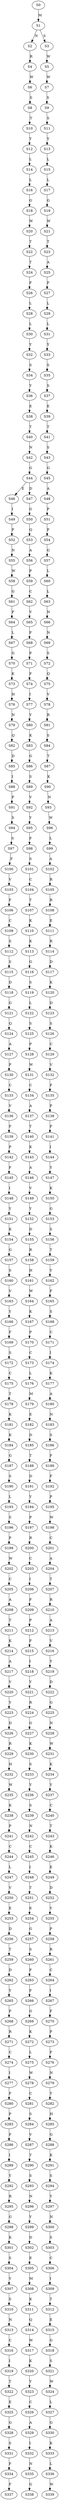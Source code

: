 strict digraph  {
	S0 -> S1 [ label = M ];
	S1 -> S2 [ label = N ];
	S1 -> S3 [ label = S ];
	S2 -> S4 [ label = R ];
	S3 -> S5 [ label = W ];
	S4 -> S6 [ label = W ];
	S5 -> S7 [ label = W ];
	S6 -> S8 [ label = S ];
	S7 -> S9 [ label = S ];
	S8 -> S10 [ label = T ];
	S9 -> S11 [ label = S ];
	S10 -> S12 [ label = Y ];
	S11 -> S13 [ label = Y ];
	S12 -> S14 [ label = L ];
	S13 -> S15 [ label = L ];
	S14 -> S16 [ label = L ];
	S15 -> S17 [ label = L ];
	S16 -> S18 [ label = G ];
	S17 -> S19 [ label = G ];
	S18 -> S20 [ label = W ];
	S19 -> S21 [ label = W ];
	S20 -> S22 [ label = T ];
	S21 -> S23 [ label = T ];
	S22 -> S24 [ label = T ];
	S23 -> S25 [ label = A ];
	S24 -> S26 [ label = F ];
	S25 -> S27 [ label = F ];
	S26 -> S28 [ label = L ];
	S27 -> S29 [ label = L ];
	S28 -> S30 [ label = L ];
	S29 -> S31 [ label = L ];
	S30 -> S32 [ label = Y ];
	S31 -> S33 [ label = Y ];
	S32 -> S34 [ label = S ];
	S33 -> S35 [ label = S ];
	S34 -> S36 [ label = Y ];
	S35 -> S37 [ label = S ];
	S36 -> S38 [ label = E ];
	S37 -> S39 [ label = E ];
	S38 -> S40 [ label = T ];
	S39 -> S41 [ label = T ];
	S40 -> S42 [ label = N ];
	S41 -> S43 [ label = S ];
	S42 -> S44 [ label = G ];
	S43 -> S45 [ label = G ];
	S44 -> S46 [ label = E ];
	S44 -> S47 [ label = D ];
	S45 -> S48 [ label = A ];
	S46 -> S49 [ label = I ];
	S47 -> S50 [ label = G ];
	S48 -> S51 [ label = P ];
	S49 -> S52 [ label = P ];
	S50 -> S53 [ label = Q ];
	S51 -> S54 [ label = P ];
	S52 -> S55 [ label = N ];
	S53 -> S56 [ label = A ];
	S54 -> S57 [ label = G ];
	S55 -> S58 [ label = W ];
	S56 -> S59 [ label = P ];
	S57 -> S60 [ label = L ];
	S58 -> S61 [ label = G ];
	S59 -> S62 [ label = C ];
	S60 -> S63 [ label = L ];
	S61 -> S64 [ label = P ];
	S62 -> S65 [ label = V ];
	S63 -> S66 [ label = N ];
	S64 -> S67 [ label = L ];
	S65 -> S68 [ label = F ];
	S66 -> S69 [ label = N ];
	S67 -> S70 [ label = G ];
	S68 -> S71 [ label = P ];
	S69 -> S72 [ label = S ];
	S70 -> S73 [ label = K ];
	S71 -> S74 [ label = F ];
	S72 -> S75 [ label = Q ];
	S73 -> S76 [ label = H ];
	S74 -> S77 [ label = I ];
	S75 -> S78 [ label = V ];
	S76 -> S79 [ label = N ];
	S77 -> S80 [ label = Y ];
	S78 -> S81 [ label = R ];
	S79 -> S82 [ label = Q ];
	S80 -> S83 [ label = K ];
	S81 -> S84 [ label = S ];
	S82 -> S85 [ label = D ];
	S83 -> S86 [ label = G ];
	S84 -> S87 [ label = T ];
	S85 -> S88 [ label = I ];
	S86 -> S89 [ label = S ];
	S87 -> S90 [ label = K ];
	S88 -> S91 [ label = P ];
	S89 -> S92 [ label = V ];
	S90 -> S93 [ label = N ];
	S91 -> S94 [ label = S ];
	S92 -> S95 [ label = Y ];
	S93 -> S96 [ label = W ];
	S94 -> S97 [ label = S ];
	S95 -> S98 [ label = F ];
	S96 -> S99 [ label = L ];
	S97 -> S100 [ label = F ];
	S98 -> S101 [ label = S ];
	S99 -> S102 [ label = A ];
	S100 -> S103 [ label = V ];
	S101 -> S104 [ label = C ];
	S102 -> S105 [ label = R ];
	S103 -> S106 [ label = F ];
	S104 -> S107 [ label = T ];
	S105 -> S108 [ label = R ];
	S106 -> S109 [ label = C ];
	S107 -> S110 [ label = K ];
	S108 -> S111 [ label = E ];
	S109 -> S112 [ label = S ];
	S110 -> S113 [ label = K ];
	S111 -> S114 [ label = R ];
	S112 -> S115 [ label = S ];
	S113 -> S116 [ label = G ];
	S114 -> S117 [ label = D ];
	S115 -> S118 [ label = D ];
	S116 -> S119 [ label = S ];
	S117 -> S120 [ label = K ];
	S118 -> S121 [ label = G ];
	S119 -> S122 [ label = L ];
	S120 -> S123 [ label = D ];
	S121 -> S124 [ label = Q ];
	S122 -> S125 [ label = S ];
	S123 -> S126 [ label = S ];
	S124 -> S127 [ label = A ];
	S125 -> S128 [ label = P ];
	S126 -> S129 [ label = C ];
	S127 -> S130 [ label = P ];
	S128 -> S131 [ label = W ];
	S129 -> S132 [ label = V ];
	S130 -> S133 [ label = C ];
	S131 -> S134 [ label = C ];
	S132 -> S135 [ label = F ];
	S133 -> S136 [ label = V ];
	S134 -> S137 [ label = A ];
	S135 -> S138 [ label = P ];
	S136 -> S139 [ label = F ];
	S137 -> S140 [ label = T ];
	S138 -> S141 [ label = F ];
	S139 -> S142 [ label = P ];
	S140 -> S143 [ label = K ];
	S141 -> S144 [ label = I ];
	S142 -> S145 [ label = F ];
	S143 -> S146 [ label = A ];
	S144 -> S147 [ label = Y ];
	S145 -> S148 [ label = I ];
	S146 -> S149 [ label = V ];
	S147 -> S150 [ label = K ];
	S148 -> S151 [ label = Y ];
	S149 -> S152 [ label = Y ];
	S150 -> S153 [ label = G ];
	S151 -> S154 [ label = K ];
	S152 -> S155 [ label = D ];
	S153 -> S156 [ label = S ];
	S154 -> S157 [ label = G ];
	S155 -> S158 [ label = R ];
	S156 -> S159 [ label = T ];
	S157 -> S160 [ label = S ];
	S158 -> S161 [ label = H ];
	S159 -> S162 [ label = Y ];
	S160 -> S163 [ label = V ];
	S161 -> S164 [ label = W ];
	S162 -> S165 [ label = F ];
	S163 -> S166 [ label = Y ];
	S164 -> S167 [ label = K ];
	S165 -> S168 [ label = S ];
	S166 -> S169 [ label = F ];
	S167 -> S170 [ label = P ];
	S168 -> S171 [ label = C ];
	S169 -> S172 [ label = S ];
	S170 -> S173 [ label = C ];
	S171 -> S174 [ label = I ];
	S172 -> S175 [ label = C ];
	S173 -> S176 [ label = L ];
	S174 -> S177 [ label = K ];
	S175 -> S178 [ label = T ];
	S176 -> S179 [ label = M ];
	S177 -> S180 [ label = A ];
	S178 -> S181 [ label = K ];
	S179 -> S182 [ label = E ];
	S180 -> S183 [ label = N ];
	S181 -> S184 [ label = K ];
	S182 -> S185 [ label = D ];
	S183 -> S186 [ label = S ];
	S184 -> S187 [ label = G ];
	S185 -> S188 [ label = T ];
	S186 -> S189 [ label = F ];
	S187 -> S190 [ label = S ];
	S188 -> S191 [ label = D ];
	S189 -> S192 [ label = F ];
	S190 -> S193 [ label = L ];
	S191 -> S194 [ label = Y ];
	S192 -> S195 [ label = P ];
	S193 -> S196 [ label = S ];
	S194 -> S197 [ label = P ];
	S195 -> S198 [ label = W ];
	S196 -> S199 [ label = P ];
	S197 -> S200 [ label = R ];
	S198 -> S201 [ label = C ];
	S199 -> S202 [ label = W ];
	S200 -> S203 [ label = C ];
	S201 -> S204 [ label = A ];
	S202 -> S205 [ label = C ];
	S203 -> S206 [ label = I ];
	S204 -> S207 [ label = T ];
	S205 -> S208 [ label = A ];
	S206 -> S209 [ label = F ];
	S207 -> S210 [ label = R ];
	S208 -> S211 [ label = T ];
	S209 -> S212 [ label = P ];
	S210 -> S213 [ label = A ];
	S211 -> S214 [ label = K ];
	S212 -> S215 [ label = F ];
	S213 -> S216 [ label = V ];
	S214 -> S217 [ label = A ];
	S215 -> S218 [ label = I ];
	S216 -> S219 [ label = Y ];
	S217 -> S220 [ label = V ];
	S218 -> S221 [ label = Y ];
	S219 -> S222 [ label = D ];
	S220 -> S223 [ label = Y ];
	S221 -> S224 [ label = R ];
	S222 -> S225 [ label = G ];
	S223 -> S226 [ label = D ];
	S224 -> S227 [ label = G ];
	S225 -> S228 [ label = N ];
	S226 -> S229 [ label = R ];
	S227 -> S230 [ label = K ];
	S228 -> S231 [ label = W ];
	S229 -> S232 [ label = H ];
	S230 -> S233 [ label = S ];
	S231 -> S234 [ label = K ];
	S232 -> S235 [ label = W ];
	S233 -> S236 [ label = Y ];
	S234 -> S237 [ label = Y ];
	S235 -> S238 [ label = K ];
	S236 -> S239 [ label = S ];
	S237 -> S240 [ label = C ];
	S238 -> S241 [ label = P ];
	S239 -> S242 [ label = N ];
	S240 -> S243 [ label = T ];
	S241 -> S244 [ label = C ];
	S242 -> S245 [ label = C ];
	S243 -> S246 [ label = K ];
	S244 -> S247 [ label = L ];
	S245 -> S248 [ label = I ];
	S246 -> S249 [ label = E ];
	S247 -> S250 [ label = V ];
	S248 -> S251 [ label = T ];
	S249 -> S252 [ label = D ];
	S250 -> S253 [ label = E ];
	S251 -> S254 [ label = E ];
	S252 -> S255 [ label = Y ];
	S253 -> S256 [ label = D ];
	S254 -> S257 [ label = G ];
	S255 -> S258 [ label = P ];
	S256 -> S259 [ label = T ];
	S257 -> S260 [ label = S ];
	S258 -> S261 [ label = R ];
	S259 -> S262 [ label = D ];
	S260 -> S263 [ label = F ];
	S261 -> S264 [ label = C ];
	S262 -> S265 [ label = Y ];
	S263 -> S266 [ label = F ];
	S264 -> S267 [ label = I ];
	S265 -> S268 [ label = P ];
	S266 -> S269 [ label = G ];
	S267 -> S270 [ label = F ];
	S268 -> S271 [ label = R ];
	S269 -> S272 [ label = K ];
	S270 -> S273 [ label = P ];
	S271 -> S274 [ label = C ];
	S272 -> S275 [ label = L ];
	S273 -> S276 [ label = F ];
	S274 -> S277 [ label = I ];
	S275 -> S278 [ label = W ];
	S276 -> S279 [ label = N ];
	S277 -> S280 [ label = F ];
	S278 -> S281 [ label = C ];
	S279 -> S282 [ label = Y ];
	S280 -> S283 [ label = P ];
	S281 -> S284 [ label = S ];
	S282 -> S285 [ label = H ];
	S283 -> S286 [ label = F ];
	S284 -> S287 [ label = V ];
	S285 -> S288 [ label = G ];
	S286 -> S289 [ label = I ];
	S287 -> S290 [ label = T ];
	S288 -> S291 [ label = K ];
	S289 -> S292 [ label = Y ];
	S290 -> S293 [ label = S ];
	S291 -> S294 [ label = S ];
	S292 -> S295 [ label = R ];
	S293 -> S296 [ label = N ];
	S294 -> S297 [ label = Y ];
	S295 -> S298 [ label = G ];
	S296 -> S299 [ label = Y ];
	S297 -> S300 [ label = N ];
	S298 -> S301 [ label = K ];
	S299 -> S302 [ label = D ];
	S300 -> S303 [ label = S ];
	S301 -> S304 [ label = S ];
	S302 -> S305 [ label = E ];
	S303 -> S306 [ label = C ];
	S304 -> S307 [ label = Y ];
	S305 -> S308 [ label = M ];
	S306 -> S309 [ label = I ];
	S307 -> S310 [ label = S ];
	S308 -> S311 [ label = K ];
	S309 -> S312 [ label = T ];
	S310 -> S313 [ label = N ];
	S311 -> S314 [ label = Q ];
	S312 -> S315 [ label = E ];
	S313 -> S316 [ label = C ];
	S314 -> S317 [ label = W ];
	S315 -> S318 [ label = G ];
	S316 -> S319 [ label = I ];
	S317 -> S320 [ label = K ];
	S318 -> S321 [ label = S ];
	S319 -> S322 [ label = T ];
	S320 -> S323 [ label = Y ];
	S321 -> S324 [ label = W ];
	S322 -> S325 [ label = E ];
	S323 -> S326 [ label = C ];
	S324 -> S327 [ label = L ];
	S325 -> S328 [ label = G ];
	S326 -> S329 [ label = A ];
	S327 -> S330 [ label = G ];
	S328 -> S331 [ label = S ];
	S329 -> S332 [ label = I ];
	S330 -> S333 [ label = K ];
	S331 -> S334 [ label = F ];
	S332 -> S335 [ label = N ];
	S333 -> S336 [ label = L ];
	S334 -> S337 [ label = F ];
	S335 -> S338 [ label = G ];
	S336 -> S339 [ label = W ];
}
